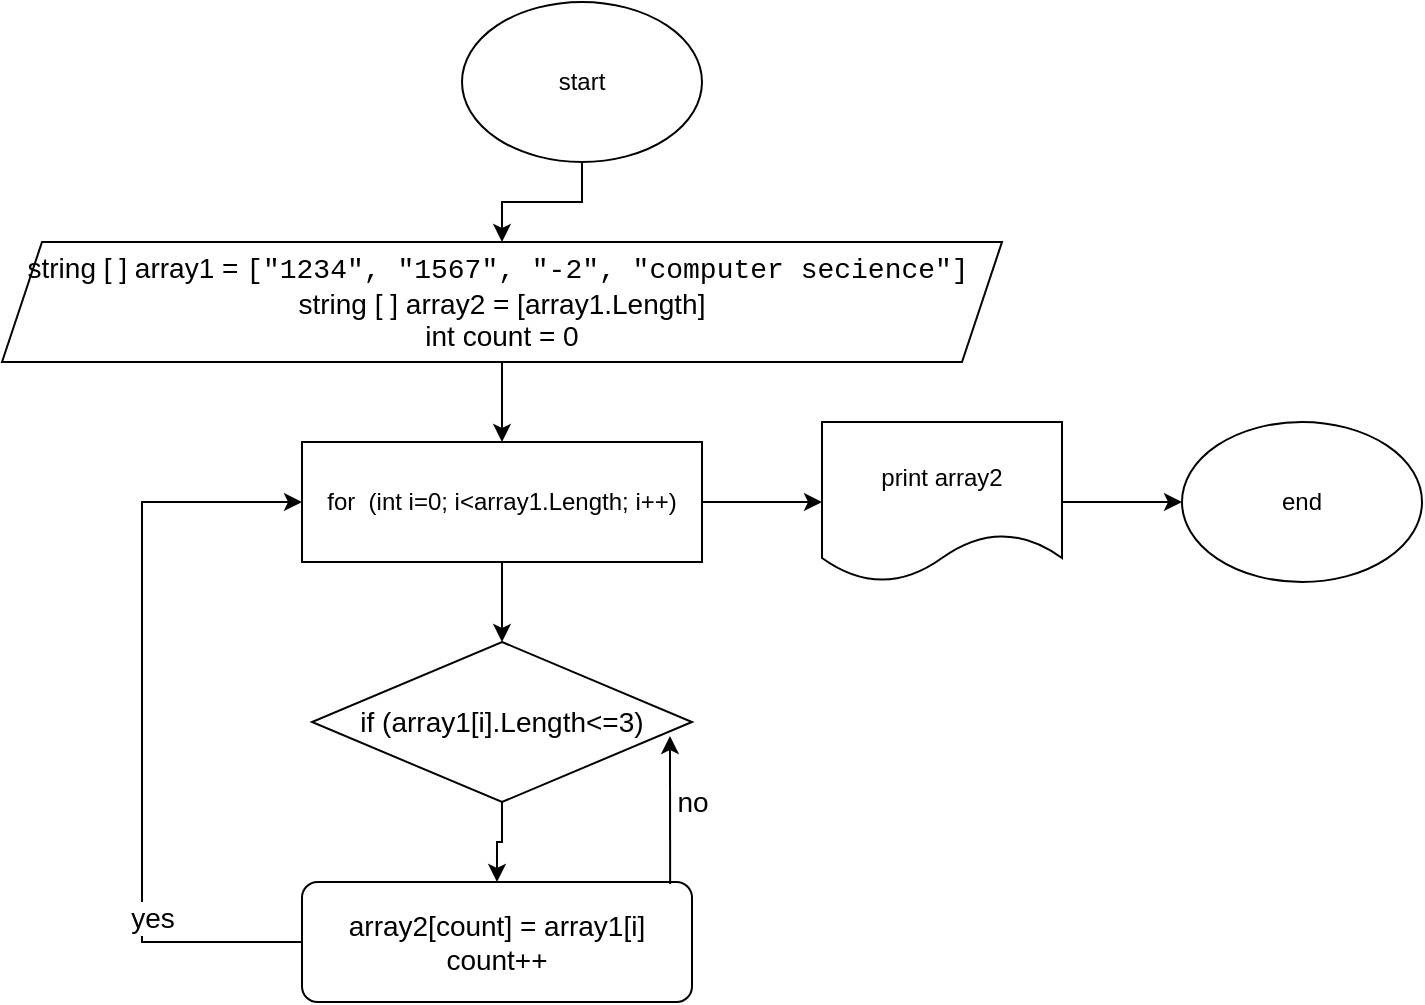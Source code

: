 <mxfile version="18.1.2" type="device"><diagram id="ZLpy02kBpNYqOYZ6xsGQ" name="Страница 1"><mxGraphModel dx="1695" dy="395" grid="1" gridSize="10" guides="1" tooltips="1" connect="1" arrows="1" fold="1" page="1" pageScale="1" pageWidth="827" pageHeight="1169" math="0" shadow="0"><root><mxCell id="0"/><mxCell id="1" parent="0"/><mxCell id="JNBWm-x5FU2U_poQ2T20-7" value="" style="edgeStyle=orthogonalEdgeStyle;rounded=0;orthogonalLoop=1;jettySize=auto;html=1;" edge="1" parent="1" source="p4g2WpAeILdSf0vuZoHx-1" target="p4g2WpAeILdSf0vuZoHx-2"><mxGeometry relative="1" as="geometry"/></mxCell><mxCell id="p4g2WpAeILdSf0vuZoHx-1" value="start" style="ellipse;whiteSpace=wrap;html=1;" parent="1" vertex="1"><mxGeometry x="160" y="20" width="120" height="80" as="geometry"/></mxCell><mxCell id="p4g2WpAeILdSf0vuZoHx-2" value="&lt;font style=&quot;font-size: 14px;&quot;&gt;string [ ] array1 =&amp;nbsp;&lt;span style=&quot;font-family: Consolas, &amp;quot;Courier New&amp;quot;, monospace; background-color: rgb(255, 255, 255);&quot;&gt;&lt;font style=&quot;font-size: 14px;&quot;&gt;[&quot;1234&quot;, &quot;1567&quot;, &quot;-2&quot;, &quot;computer secience&quot;]&lt;/font&gt;&lt;/span&gt;&lt;/font&gt;&lt;span style=&quot;background-color: initial; font-size: 14px;&quot;&gt;&lt;font style=&quot;font-size: 14px;&quot;&gt;&amp;nbsp;&lt;/font&gt;&lt;br&gt;&lt;span style=&quot;font-size: 14px;&quot;&gt;string [ ] array2 = [array1.Length]&lt;br&gt;&lt;/span&gt;int count = 0&lt;br&gt;&lt;/span&gt;" style="shape=parallelogram;perimeter=parallelogramPerimeter;whiteSpace=wrap;html=1;fixedSize=1;" parent="1" vertex="1"><mxGeometry x="-70" y="140" width="500" height="60" as="geometry"/></mxCell><mxCell id="JNBWm-x5FU2U_poQ2T20-11" value="" style="edgeStyle=orthogonalEdgeStyle;rounded=0;orthogonalLoop=1;jettySize=auto;html=1;fontSize=14;fontColor=#000000;" edge="1" parent="1" source="p4g2WpAeILdSf0vuZoHx-3" target="JNBWm-x5FU2U_poQ2T20-8"><mxGeometry relative="1" as="geometry"/></mxCell><mxCell id="JNBWm-x5FU2U_poQ2T20-19" value="" style="edgeStyle=orthogonalEdgeStyle;rounded=0;orthogonalLoop=1;jettySize=auto;html=1;fontSize=14;fontColor=#000000;" edge="1" parent="1" source="p4g2WpAeILdSf0vuZoHx-3" target="p4g2WpAeILdSf0vuZoHx-4"><mxGeometry relative="1" as="geometry"/></mxCell><mxCell id="p4g2WpAeILdSf0vuZoHx-3" value="for&amp;nbsp; (int i=0; i&amp;lt;array1.Length; i++)" style="rounded=0;whiteSpace=wrap;html=1;" parent="1" vertex="1"><mxGeometry x="80" y="240" width="200" height="60" as="geometry"/></mxCell><mxCell id="JNBWm-x5FU2U_poQ2T20-20" value="" style="edgeStyle=orthogonalEdgeStyle;rounded=0;orthogonalLoop=1;jettySize=auto;html=1;fontSize=14;fontColor=#000000;" edge="1" parent="1" source="p4g2WpAeILdSf0vuZoHx-4" target="p4g2WpAeILdSf0vuZoHx-5"><mxGeometry relative="1" as="geometry"/></mxCell><mxCell id="p4g2WpAeILdSf0vuZoHx-4" value="print array2&lt;br&gt;" style="shape=document;whiteSpace=wrap;html=1;boundedLbl=1;" parent="1" vertex="1"><mxGeometry x="340" y="230" width="120" height="80" as="geometry"/></mxCell><mxCell id="p4g2WpAeILdSf0vuZoHx-5" value="end" style="ellipse;whiteSpace=wrap;html=1;" parent="1" vertex="1"><mxGeometry x="520" y="230" width="120" height="80" as="geometry"/></mxCell><mxCell id="JNBWm-x5FU2U_poQ2T20-3" value="" style="endArrow=classic;html=1;rounded=0;" edge="1" parent="1" source="p4g2WpAeILdSf0vuZoHx-2" target="p4g2WpAeILdSf0vuZoHx-3"><mxGeometry width="50" height="50" relative="1" as="geometry"><mxPoint x="180" y="240" as="sourcePoint"/><mxPoint x="230" y="190" as="targetPoint"/></mxGeometry></mxCell><mxCell id="JNBWm-x5FU2U_poQ2T20-6" value="" style="endArrow=classic;html=1;rounded=0;" edge="1" parent="1" target="p4g2WpAeILdSf0vuZoHx-2"><mxGeometry width="50" height="50" relative="1" as="geometry"><mxPoint x="200" y="140" as="sourcePoint"/><mxPoint x="250" y="90" as="targetPoint"/></mxGeometry></mxCell><mxCell id="JNBWm-x5FU2U_poQ2T20-13" value="" style="edgeStyle=orthogonalEdgeStyle;rounded=0;orthogonalLoop=1;jettySize=auto;html=1;fontSize=14;fontColor=#000000;" edge="1" parent="1" source="JNBWm-x5FU2U_poQ2T20-8" target="JNBWm-x5FU2U_poQ2T20-12"><mxGeometry relative="1" as="geometry"/></mxCell><mxCell id="JNBWm-x5FU2U_poQ2T20-8" value="if (array1[i].Length&amp;lt;=3)" style="rhombus;whiteSpace=wrap;html=1;labelBackgroundColor=#FFFFFF;fontSize=14;fontColor=#000000;" vertex="1" parent="1"><mxGeometry x="85" y="340" width="190" height="80" as="geometry"/></mxCell><mxCell id="JNBWm-x5FU2U_poQ2T20-14" style="edgeStyle=orthogonalEdgeStyle;rounded=0;orthogonalLoop=1;jettySize=auto;html=1;fontSize=14;fontColor=#000000;entryX=0;entryY=0.5;entryDx=0;entryDy=0;" edge="1" parent="1" source="JNBWm-x5FU2U_poQ2T20-12" target="p4g2WpAeILdSf0vuZoHx-3"><mxGeometry relative="1" as="geometry"><mxPoint y="260" as="targetPoint"/><Array as="points"><mxPoint y="490"/><mxPoint y="270"/></Array></mxGeometry></mxCell><mxCell id="JNBWm-x5FU2U_poQ2T20-18" value="yes&lt;br&gt;" style="edgeLabel;html=1;align=center;verticalAlign=middle;resizable=0;points=[];fontSize=14;fontColor=#000000;" vertex="1" connectable="0" parent="JNBWm-x5FU2U_poQ2T20-14"><mxGeometry x="-0.517" y="-5" relative="1" as="geometry"><mxPoint as="offset"/></mxGeometry></mxCell><mxCell id="JNBWm-x5FU2U_poQ2T20-12" value="array2[count] = array1[i]&lt;br&gt;count++" style="rounded=1;whiteSpace=wrap;html=1;labelBackgroundColor=#FFFFFF;fontSize=14;fontColor=#000000;arcSize=13;" vertex="1" parent="1"><mxGeometry x="80" y="460" width="195" height="60" as="geometry"/></mxCell><mxCell id="JNBWm-x5FU2U_poQ2T20-17" value="no" style="text;html=1;align=center;verticalAlign=middle;resizable=0;points=[];autosize=1;strokeColor=none;fillColor=none;fontSize=14;fontColor=#000000;" vertex="1" parent="1"><mxGeometry x="260" y="410" width="30" height="20" as="geometry"/></mxCell><mxCell id="JNBWm-x5FU2U_poQ2T20-24" value="" style="endArrow=classic;html=1;rounded=0;fontSize=14;fontColor=#000000;entryX=0.942;entryY=0.588;entryDx=0;entryDy=0;entryPerimeter=0;exitX=0.944;exitY=0.017;exitDx=0;exitDy=0;exitPerimeter=0;" edge="1" parent="1" source="JNBWm-x5FU2U_poQ2T20-12" target="JNBWm-x5FU2U_poQ2T20-8"><mxGeometry width="50" height="50" relative="1" as="geometry"><mxPoint x="240" y="480" as="sourcePoint"/><mxPoint x="290" y="430" as="targetPoint"/></mxGeometry></mxCell></root></mxGraphModel></diagram></mxfile>